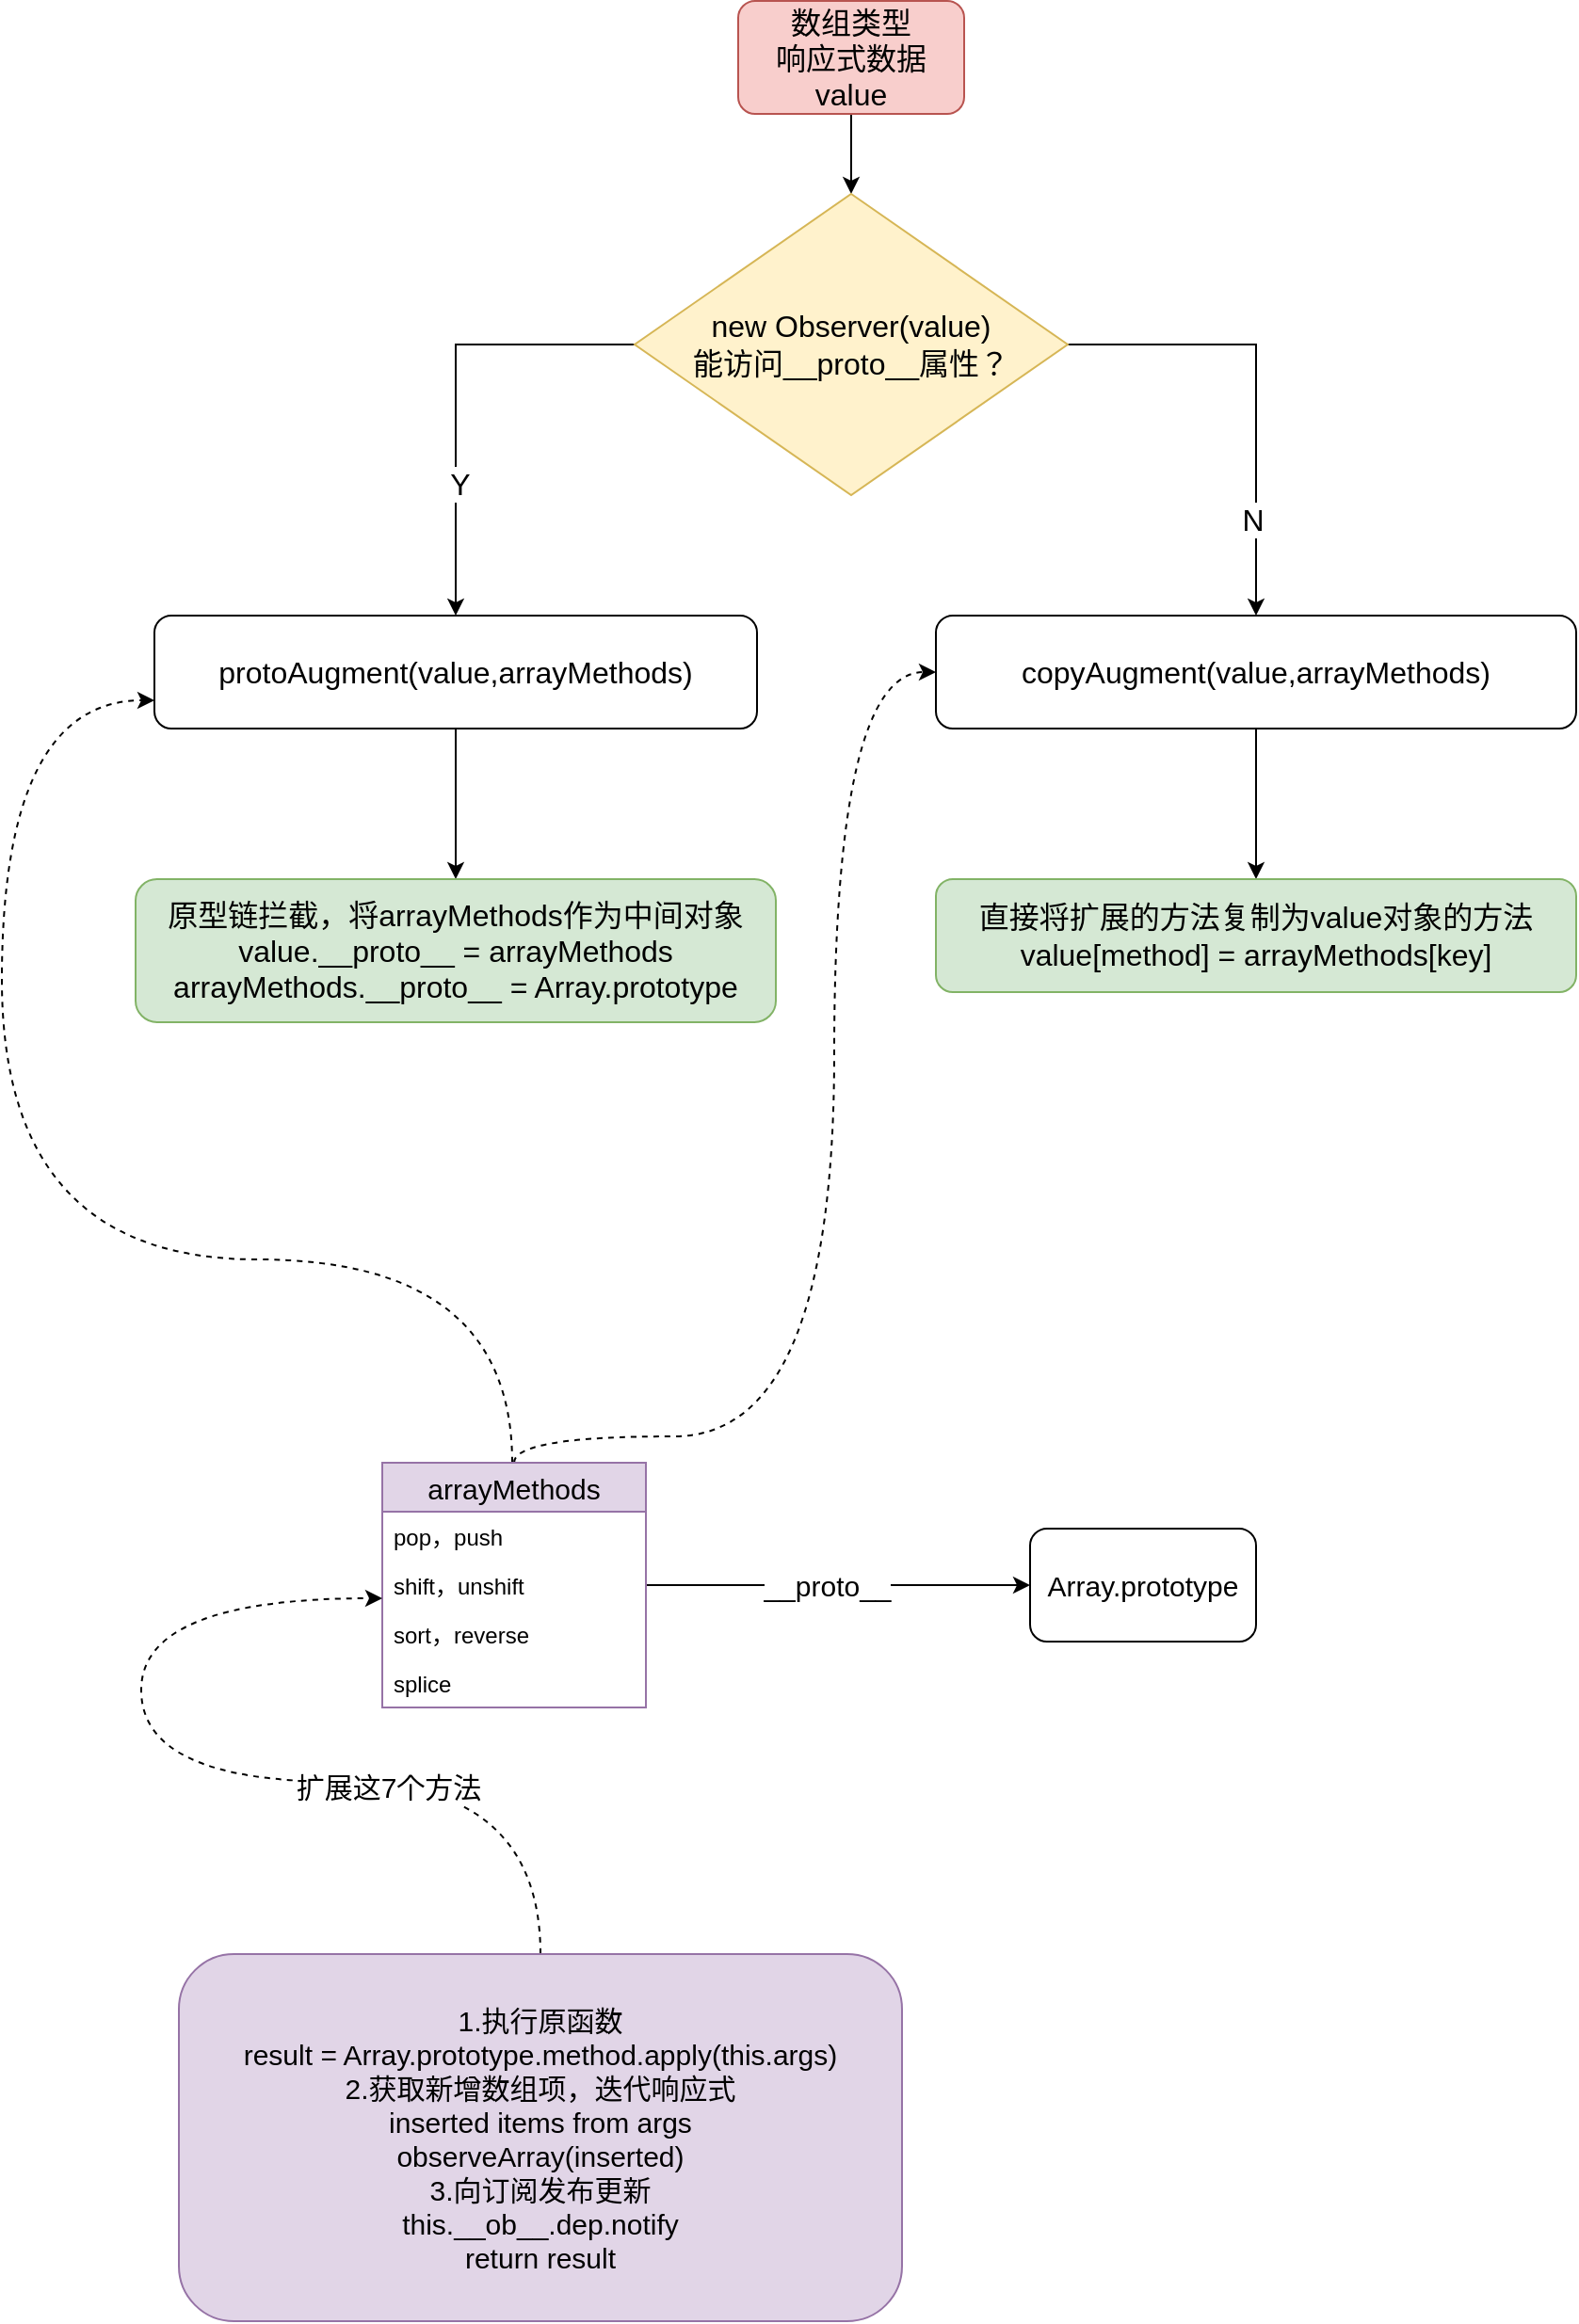 <mxfile version="12.2.4" pages="1"><diagram id="IRB8lI81_vB7PjS7dGFu" name="Page-1"><mxGraphModel dx="2402" dy="1127" grid="0" gridSize="10" guides="1" tooltips="1" connect="1" arrows="1" fold="1" page="0" pageScale="1" pageWidth="827" pageHeight="1169" math="0" shadow="0"><root><mxCell id="0"/><mxCell id="1" parent="0"/><mxCell id="26" style="edgeStyle=orthogonalEdgeStyle;rounded=0;orthogonalLoop=1;jettySize=auto;html=1;entryX=0.5;entryY=0;entryDx=0;entryDy=0;" parent="1" source="2" target="12" edge="1"><mxGeometry relative="1" as="geometry"/></mxCell><mxCell id="2" value="数组类型&lt;br style=&quot;font-size: 16px&quot;&gt;响应式数据&lt;br&gt;value" style="rounded=1;whiteSpace=wrap;html=1;fontSize=16;fillColor=#f8cecc;strokeColor=#b85450;" parent="1" vertex="1"><mxGeometry x="315" y="257.5" width="120" height="60" as="geometry"/></mxCell><mxCell id="14" value="" style="edgeStyle=orthogonalEdgeStyle;rounded=0;orthogonalLoop=1;jettySize=auto;html=1;fontSize=16;" parent="1" source="12" target="15" edge="1"><mxGeometry relative="1" as="geometry"><mxPoint x="430" y="445" as="targetPoint"/><Array as="points"><mxPoint x="590" y="440"/></Array></mxGeometry></mxCell><mxCell id="19" value="N" style="text;html=1;resizable=0;points=[];align=center;verticalAlign=middle;labelBackgroundColor=#ffffff;fontSize=16;" parent="14" vertex="1" connectable="0"><mxGeometry x="0.578" y="-2" relative="1" as="geometry"><mxPoint as="offset"/></mxGeometry></mxCell><mxCell id="17" style="edgeStyle=orthogonalEdgeStyle;rounded=0;orthogonalLoop=1;jettySize=auto;html=1;fontSize=16;" parent="1" source="12" target="16" edge="1"><mxGeometry relative="1" as="geometry"><Array as="points"><mxPoint x="165" y="440"/></Array></mxGeometry></mxCell><mxCell id="18" value="Y" style="text;html=1;resizable=0;points=[];align=center;verticalAlign=middle;labelBackgroundColor=#ffffff;fontSize=16;" parent="17" vertex="1" connectable="0"><mxGeometry x="0.413" y="2" relative="1" as="geometry"><mxPoint as="offset"/></mxGeometry></mxCell><mxCell id="12" value="new Observer(value)&lt;br style=&quot;font-size: 16px&quot;&gt;能访问__proto__属性？" style="rhombus;whiteSpace=wrap;html=1;fontSize=16;fillColor=#fff2cc;strokeColor=#d6b656;" parent="1" vertex="1"><mxGeometry x="260" y="360" width="230" height="160" as="geometry"/></mxCell><mxCell id="25" value="" style="edgeStyle=orthogonalEdgeStyle;rounded=0;orthogonalLoop=1;jettySize=auto;html=1;" parent="1" source="15" target="24" edge="1"><mxGeometry relative="1" as="geometry"/></mxCell><mxCell id="15" value="&lt;span style=&quot;white-space: normal ; font-size: 16px&quot;&gt;copyAugment(value,arrayMethods)&lt;/span&gt;" style="rounded=1;whiteSpace=wrap;html=1;fontSize=16;" parent="1" vertex="1"><mxGeometry x="420" y="584" width="340" height="60" as="geometry"/></mxCell><mxCell id="24" value="&lt;span style=&quot;white-space: normal ; font-size: 16px&quot;&gt;直接将扩展的方法复制为value对象的方法&lt;br&gt;value[method] = arrayMethods[key]&lt;/span&gt;" style="rounded=1;whiteSpace=wrap;html=1;fontSize=16;fillColor=#d5e8d4;strokeColor=#82b366;" parent="1" vertex="1"><mxGeometry x="420" y="724" width="340" height="60" as="geometry"/></mxCell><mxCell id="21" value="" style="edgeStyle=orthogonalEdgeStyle;rounded=0;orthogonalLoop=1;jettySize=auto;html=1;" parent="1" source="16" target="20" edge="1"><mxGeometry relative="1" as="geometry"/></mxCell><mxCell id="16" value="protoAugment(value,arrayMethods)" style="rounded=1;whiteSpace=wrap;html=1;fontSize=16;" parent="1" vertex="1"><mxGeometry x="5" y="584" width="320" height="60" as="geometry"/></mxCell><mxCell id="20" value="原型链拦截，将arrayMethods作为中间对象&lt;br&gt;value.__proto__ = arrayMethods&lt;br&gt;arrayMethods.__proto__ = Array.prototype" style="rounded=1;whiteSpace=wrap;html=1;fontSize=16;fillColor=#d5e8d4;strokeColor=#82b366;" parent="1" vertex="1"><mxGeometry x="-5" y="724" width="340" height="76" as="geometry"/></mxCell><mxCell id="33" style="edgeStyle=orthogonalEdgeStyle;rounded=0;orthogonalLoop=1;jettySize=auto;html=1;fontSize=15;" parent="1" source="27" target="32" edge="1"><mxGeometry relative="1" as="geometry"/></mxCell><mxCell id="34" value="__proto__" style="text;html=1;resizable=0;points=[];align=center;verticalAlign=middle;labelBackgroundColor=#ffffff;fontSize=15;" parent="33" vertex="1" connectable="0"><mxGeometry x="-0.245" y="1" relative="1" as="geometry"><mxPoint x="19" y="1" as="offset"/></mxGeometry></mxCell><mxCell id="35" style="edgeStyle=orthogonalEdgeStyle;orthogonalLoop=1;jettySize=auto;html=1;entryX=0;entryY=0.75;entryDx=0;entryDy=0;fontSize=15;dashed=1;curved=1;" parent="1" source="27" target="16" edge="1"><mxGeometry relative="1" as="geometry"><Array as="points"><mxPoint x="195" y="926"/><mxPoint x="-76" y="926"/><mxPoint x="-76" y="629"/></Array></mxGeometry></mxCell><mxCell id="36" style="edgeStyle=orthogonalEdgeStyle;curved=1;orthogonalLoop=1;jettySize=auto;html=1;dashed=1;fontSize=15;" parent="1" source="27" target="15" edge="1"><mxGeometry relative="1" as="geometry"><Array as="points"><mxPoint x="366" y="1020"/><mxPoint x="366" y="614"/></Array></mxGeometry></mxCell><mxCell id="27" value="arrayMethods" style="swimlane;fontStyle=0;childLayout=stackLayout;horizontal=1;startSize=26;fillColor=#e1d5e7;horizontalStack=0;resizeParent=1;resizeParentMax=0;resizeLast=0;collapsible=1;marginBottom=0;fontSize=15;strokeColor=#9673a6;" parent="1" vertex="1"><mxGeometry x="126" y="1034" width="140" height="130" as="geometry"/></mxCell><mxCell id="28" value="pop，push" style="text;strokeColor=none;fillColor=none;align=left;verticalAlign=top;spacingLeft=4;spacingRight=4;overflow=hidden;rotatable=0;points=[[0,0.5],[1,0.5]];portConstraint=eastwest;" parent="27" vertex="1"><mxGeometry y="26" width="140" height="26" as="geometry"/></mxCell><mxCell id="29" value="shift，unshift" style="text;strokeColor=none;fillColor=none;align=left;verticalAlign=top;spacingLeft=4;spacingRight=4;overflow=hidden;rotatable=0;points=[[0,0.5],[1,0.5]];portConstraint=eastwest;" parent="27" vertex="1"><mxGeometry y="52" width="140" height="26" as="geometry"/></mxCell><mxCell id="30" value="sort，reverse" style="text;strokeColor=none;fillColor=none;align=left;verticalAlign=top;spacingLeft=4;spacingRight=4;overflow=hidden;rotatable=0;points=[[0,0.5],[1,0.5]];portConstraint=eastwest;" parent="27" vertex="1"><mxGeometry y="78" width="140" height="26" as="geometry"/></mxCell><mxCell id="31" value="splice" style="text;strokeColor=none;fillColor=none;align=left;verticalAlign=top;spacingLeft=4;spacingRight=4;overflow=hidden;rotatable=0;points=[[0,0.5],[1,0.5]];portConstraint=eastwest;" parent="27" vertex="1"><mxGeometry y="104" width="140" height="26" as="geometry"/></mxCell><mxCell id="32" value="Array.prototype" style="rounded=1;whiteSpace=wrap;html=1;fontSize=15;" parent="1" vertex="1"><mxGeometry x="470" y="1069" width="120" height="60" as="geometry"/></mxCell><mxCell id="46" style="edgeStyle=orthogonalEdgeStyle;curved=1;orthogonalLoop=1;jettySize=auto;html=1;dashed=1;fontSize=15;entryX=0;entryY=0.769;entryDx=0;entryDy=0;entryPerimeter=0;" parent="1" source="44" target="29" edge="1"><mxGeometry relative="1" as="geometry"/></mxCell><mxCell id="48" value="扩展这7个方法" style="text;html=1;resizable=0;points=[];align=center;verticalAlign=middle;labelBackgroundColor=#ffffff;fontSize=15;" parent="46" vertex="1" connectable="0"><mxGeometry x="-0.346" y="2" relative="1" as="geometry"><mxPoint as="offset"/></mxGeometry></mxCell><mxCell id="44" value="1.执行原函数&lt;br&gt;result = Array.prototype.method.apply(this.args)&lt;br&gt;2.获取新增数组项，迭代响应式&lt;br&gt;inserted items from args&lt;br&gt;observeArray(inserted)&lt;br&gt;3.向订阅发布更新&lt;br&gt;this.__ob__.dep.notify&lt;br&gt;return result" style="rounded=1;whiteSpace=wrap;html=1;fontSize=15;fillColor=#e1d5e7;strokeColor=#9673a6;align=center;" parent="1" vertex="1"><mxGeometry x="18" y="1295" width="384" height="195" as="geometry"/></mxCell></root></mxGraphModel></diagram></mxfile>